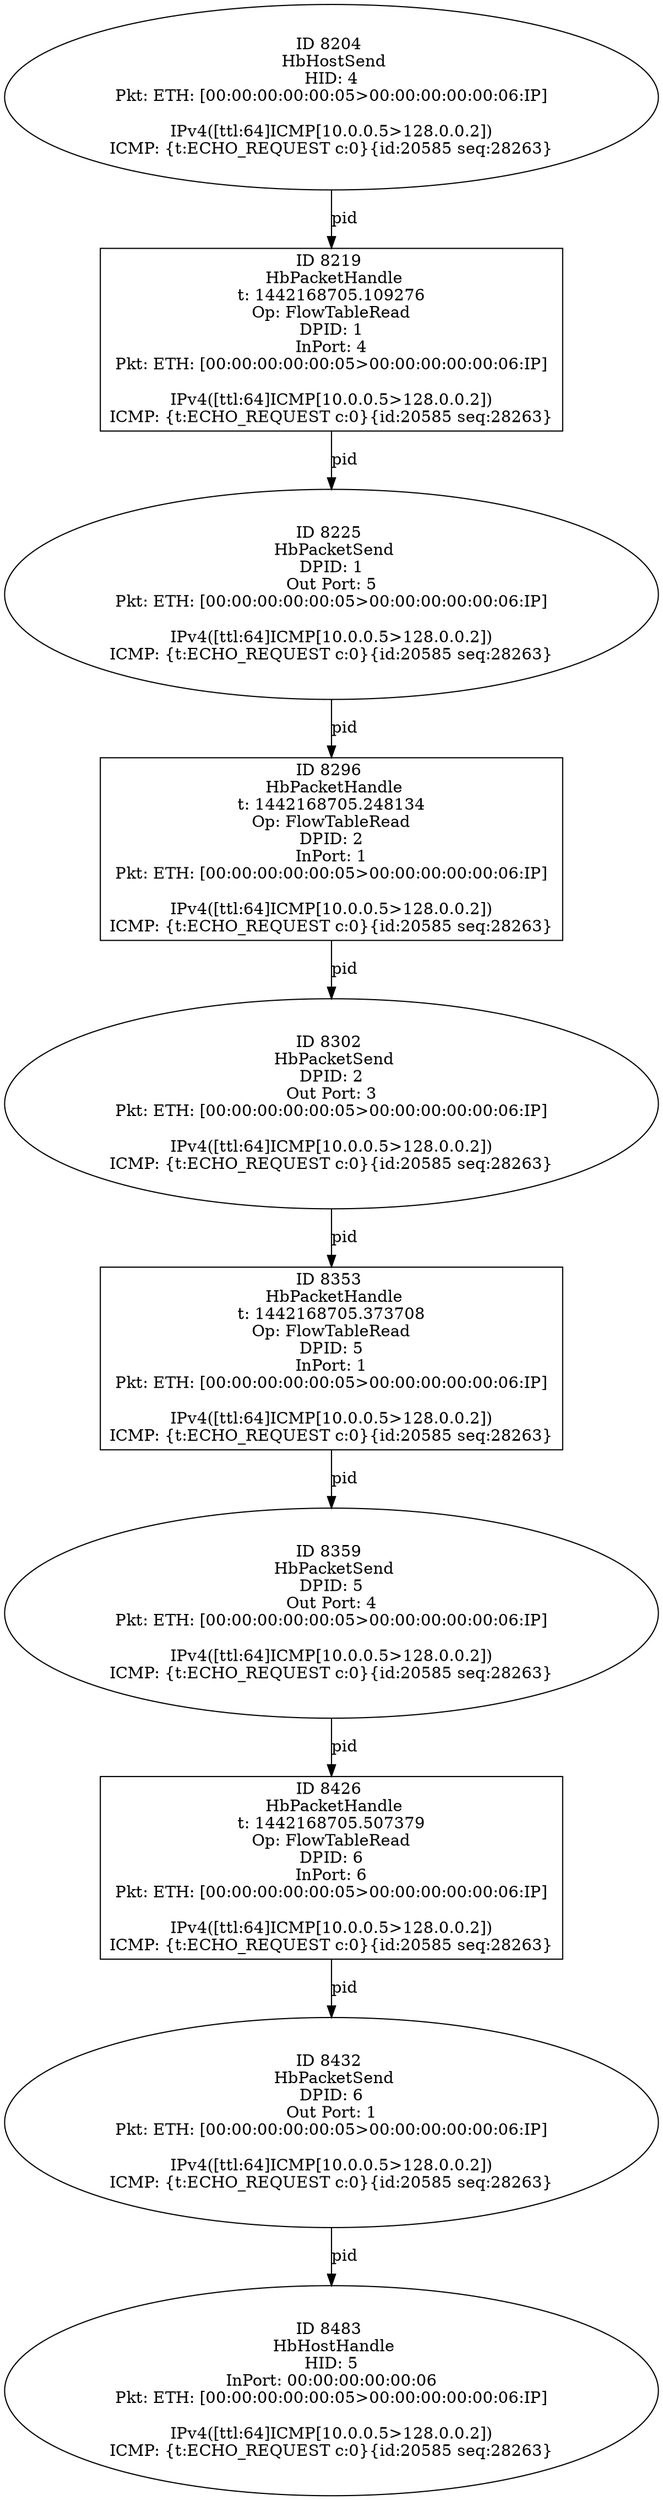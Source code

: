 strict digraph G {
8225 [shape=oval, event=<hb_events.HbPacketSend object at 0x1088b2c90>, label="ID 8225 
 HbPacketSend
DPID: 1
Out Port: 5
Pkt: ETH: [00:00:00:00:00:05>00:00:00:00:00:06:IP]

IPv4([ttl:64]ICMP[10.0.0.5>128.0.0.2])
ICMP: {t:ECHO_REQUEST c:0}{id:20585 seq:28263}"];
8483 [shape=oval, event=<hb_events.HbHostHandle object at 0x10898fcd0>, label="ID 8483 
 HbHostHandle
HID: 5
InPort: 00:00:00:00:00:06
Pkt: ETH: [00:00:00:00:00:05>00:00:00:00:00:06:IP]

IPv4([ttl:64]ICMP[10.0.0.5>128.0.0.2])
ICMP: {t:ECHO_REQUEST c:0}{id:20585 seq:28263}"];
8353 [shape=box, event=<hb_events.HbPacketHandle object at 0x108923cd0>, label="ID 8353 
 HbPacketHandle
t: 1442168705.373708
Op: FlowTableRead
DPID: 5
InPort: 1
Pkt: ETH: [00:00:00:00:00:05>00:00:00:00:00:06:IP]

IPv4([ttl:64]ICMP[10.0.0.5>128.0.0.2])
ICMP: {t:ECHO_REQUEST c:0}{id:20585 seq:28263}"];
8296 [shape=box, event=<hb_events.HbPacketHandle object at 0x1088ecbd0>, label="ID 8296 
 HbPacketHandle
t: 1442168705.248134
Op: FlowTableRead
DPID: 2
InPort: 1
Pkt: ETH: [00:00:00:00:00:05>00:00:00:00:00:06:IP]

IPv4([ttl:64]ICMP[10.0.0.5>128.0.0.2])
ICMP: {t:ECHO_REQUEST c:0}{id:20585 seq:28263}"];
8426 [shape=box, event=<hb_events.HbPacketHandle object at 0x108972050>, label="ID 8426 
 HbPacketHandle
t: 1442168705.507379
Op: FlowTableRead
DPID: 6
InPort: 6
Pkt: ETH: [00:00:00:00:00:05>00:00:00:00:00:06:IP]

IPv4([ttl:64]ICMP[10.0.0.5>128.0.0.2])
ICMP: {t:ECHO_REQUEST c:0}{id:20585 seq:28263}"];
8359 [shape=oval, event=<hb_events.HbPacketSend object at 0x10892a450>, label="ID 8359 
 HbPacketSend
DPID: 5
Out Port: 4
Pkt: ETH: [00:00:00:00:00:05>00:00:00:00:00:06:IP]

IPv4([ttl:64]ICMP[10.0.0.5>128.0.0.2])
ICMP: {t:ECHO_REQUEST c:0}{id:20585 seq:28263}"];
8204 [shape=oval, event=<hb_events.HbHostSend object at 0x10889d510>, label="ID 8204 
 HbHostSend
HID: 4
Pkt: ETH: [00:00:00:00:00:05>00:00:00:00:00:06:IP]

IPv4([ttl:64]ICMP[10.0.0.5>128.0.0.2])
ICMP: {t:ECHO_REQUEST c:0}{id:20585 seq:28263}"];
8302 [shape=oval, event=<hb_events.HbPacketSend object at 0x1088f26d0>, label="ID 8302 
 HbPacketSend
DPID: 2
Out Port: 3
Pkt: ETH: [00:00:00:00:00:05>00:00:00:00:00:06:IP]

IPv4([ttl:64]ICMP[10.0.0.5>128.0.0.2])
ICMP: {t:ECHO_REQUEST c:0}{id:20585 seq:28263}"];
8432 [shape=oval, event=<hb_events.HbPacketSend object at 0x10895d150>, label="ID 8432 
 HbPacketSend
DPID: 6
Out Port: 1
Pkt: ETH: [00:00:00:00:00:05>00:00:00:00:00:06:IP]

IPv4([ttl:64]ICMP[10.0.0.5>128.0.0.2])
ICMP: {t:ECHO_REQUEST c:0}{id:20585 seq:28263}"];
8219 [shape=box, event=<hb_events.HbPacketHandle object at 0x1088b2850>, label="ID 8219 
 HbPacketHandle
t: 1442168705.109276
Op: FlowTableRead
DPID: 1
InPort: 4
Pkt: ETH: [00:00:00:00:00:05>00:00:00:00:00:06:IP]

IPv4([ttl:64]ICMP[10.0.0.5>128.0.0.2])
ICMP: {t:ECHO_REQUEST c:0}{id:20585 seq:28263}"];
8225 -> 8296  [rel=pid, label=pid];
8353 -> 8359  [rel=pid, label=pid];
8296 -> 8302  [rel=pid, label=pid];
8426 -> 8432  [rel=pid, label=pid];
8359 -> 8426  [rel=pid, label=pid];
8204 -> 8219  [rel=pid, label=pid];
8302 -> 8353  [rel=pid, label=pid];
8432 -> 8483  [rel=pid, label=pid];
8219 -> 8225  [rel=pid, label=pid];
}
